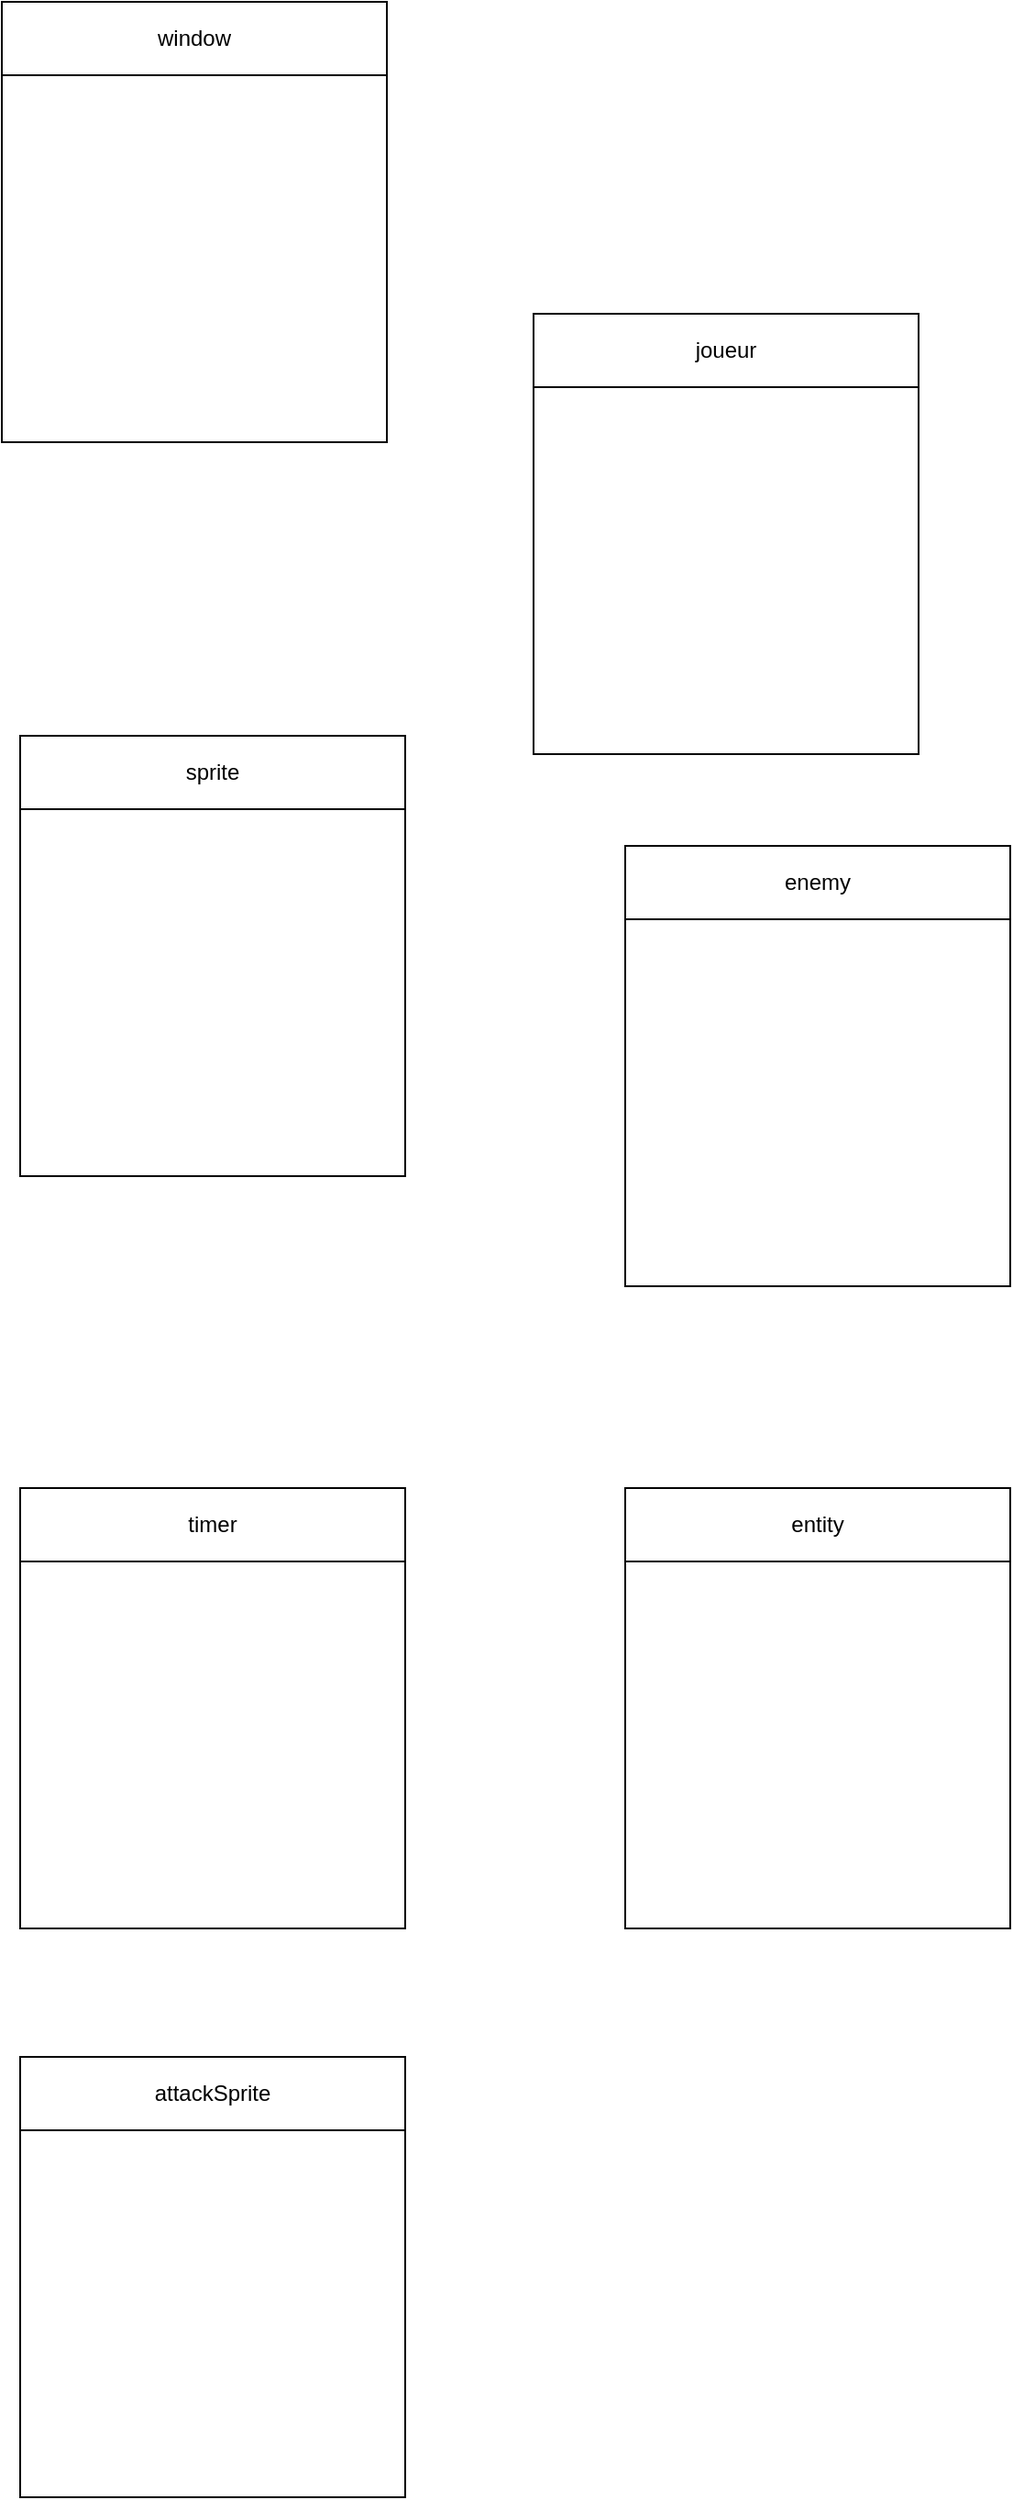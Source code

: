 <mxfile version="24.3.1" type="device">
  <diagram name="Page-1" id="a7C0-N5rrb2R_Lx5CJH4">
    <mxGraphModel dx="1600" dy="796" grid="1" gridSize="10" guides="1" tooltips="1" connect="1" arrows="1" fold="1" page="1" pageScale="1" pageWidth="850" pageHeight="1100" math="0" shadow="0">
      <root>
        <mxCell id="0" />
        <mxCell id="1" parent="0" />
        <mxCell id="trD3EaFmUx9S-NBrNaOe-1" value="" style="rounded=0;whiteSpace=wrap;html=1;" vertex="1" parent="1">
          <mxGeometry x="110" y="60" width="210" height="240" as="geometry" />
        </mxCell>
        <mxCell id="trD3EaFmUx9S-NBrNaOe-2" value="&lt;div&gt;window&lt;/div&gt;" style="rounded=0;whiteSpace=wrap;html=1;" vertex="1" parent="1">
          <mxGeometry x="110" y="60" width="210" height="40" as="geometry" />
        </mxCell>
        <mxCell id="trD3EaFmUx9S-NBrNaOe-3" value="" style="rounded=0;whiteSpace=wrap;html=1;" vertex="1" parent="1">
          <mxGeometry x="400" y="230" width="210" height="240" as="geometry" />
        </mxCell>
        <mxCell id="trD3EaFmUx9S-NBrNaOe-4" value="joueur" style="rounded=0;whiteSpace=wrap;html=1;" vertex="1" parent="1">
          <mxGeometry x="400" y="230" width="210" height="40" as="geometry" />
        </mxCell>
        <mxCell id="trD3EaFmUx9S-NBrNaOe-5" value="" style="rounded=0;whiteSpace=wrap;html=1;" vertex="1" parent="1">
          <mxGeometry x="120" y="460" width="210" height="240" as="geometry" />
        </mxCell>
        <mxCell id="trD3EaFmUx9S-NBrNaOe-6" value="sprite" style="rounded=0;whiteSpace=wrap;html=1;" vertex="1" parent="1">
          <mxGeometry x="120" y="460" width="210" height="40" as="geometry" />
        </mxCell>
        <mxCell id="trD3EaFmUx9S-NBrNaOe-7" value="" style="rounded=0;whiteSpace=wrap;html=1;" vertex="1" parent="1">
          <mxGeometry x="450" y="520" width="210" height="240" as="geometry" />
        </mxCell>
        <mxCell id="trD3EaFmUx9S-NBrNaOe-8" value="enemy" style="rounded=0;whiteSpace=wrap;html=1;" vertex="1" parent="1">
          <mxGeometry x="450" y="520" width="210" height="40" as="geometry" />
        </mxCell>
        <mxCell id="trD3EaFmUx9S-NBrNaOe-9" value="" style="rounded=0;whiteSpace=wrap;html=1;" vertex="1" parent="1">
          <mxGeometry x="120" y="870" width="210" height="240" as="geometry" />
        </mxCell>
        <mxCell id="trD3EaFmUx9S-NBrNaOe-10" value="timer" style="rounded=0;whiteSpace=wrap;html=1;" vertex="1" parent="1">
          <mxGeometry x="120" y="870" width="210" height="40" as="geometry" />
        </mxCell>
        <mxCell id="trD3EaFmUx9S-NBrNaOe-11" value="" style="rounded=0;whiteSpace=wrap;html=1;" vertex="1" parent="1">
          <mxGeometry x="450" y="870" width="210" height="240" as="geometry" />
        </mxCell>
        <mxCell id="trD3EaFmUx9S-NBrNaOe-12" value="&lt;div&gt;entity&lt;/div&gt;" style="rounded=0;whiteSpace=wrap;html=1;" vertex="1" parent="1">
          <mxGeometry x="450" y="870" width="210" height="40" as="geometry" />
        </mxCell>
        <mxCell id="trD3EaFmUx9S-NBrNaOe-13" value="" style="rounded=0;whiteSpace=wrap;html=1;" vertex="1" parent="1">
          <mxGeometry x="120" y="1180" width="210" height="240" as="geometry" />
        </mxCell>
        <mxCell id="trD3EaFmUx9S-NBrNaOe-14" value="attackSprite" style="rounded=0;whiteSpace=wrap;html=1;" vertex="1" parent="1">
          <mxGeometry x="120" y="1180" width="210" height="40" as="geometry" />
        </mxCell>
      </root>
    </mxGraphModel>
  </diagram>
</mxfile>
